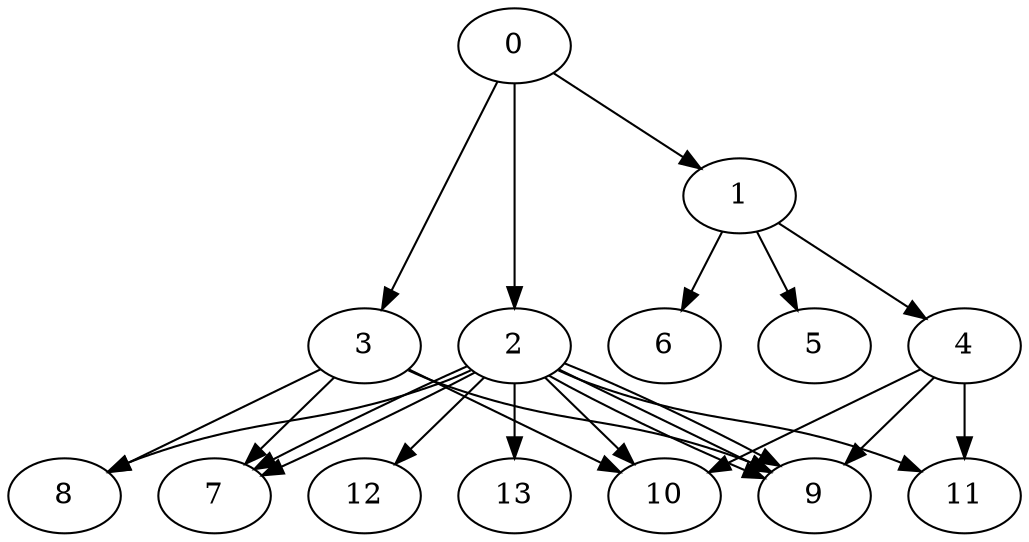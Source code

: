 digraph "OutTree-Balanced-MaxBf-3_Nodes_11_CCR_0.1_WeightType_Random" {
	0	 [Weight=50];
	1	 [Weight=70];
	0 -> 1	 [Weight=9];
	2	 [Weight=90];
	0 -> 2	 [Weight=7];
	3	 [Weight=100];
	0 -> 3	 [Weight=4];
	4	 [Weight=40];
	1 -> 4	 [Weight=10];
	5	 [Weight=20];
	1 -> 5	 [Weight=7];
	6	 [Weight=100];
	1 -> 6	 [Weight=5];
	7	 [Weight=80];
	2 -> 7	 [Weight=5];
	8	 [Weight=50];
	2 -> 8	 [Weight=3];
	9	 [Weight=20];
	2 -> 9	 [Weight=10];
	10	 [Weight=20];
	3 -> 10	 [Weight=4];
	3 -> 7 [Weight=6];
	3 -> 8 [Weight=6];
	3 -> 9 [Weight=6];
	11	 [Weight=20];
	4 -> 9 [Weight=6];
    4 -> 10 [Weight=6];
    4 -> 11 [Weight=6];
    12	 [Weight=20];
    	2 -> 10	 [Weight=4];
    	2 -> 7 [Weight=6];
    	2 -> 12 [Weight=6];
    	2 -> 9 [Weight=6];
    	13	 [Weight=20];
    	2 -> 9 [Weight=6];
        2 -> 11 [Weight=6];
        2 -> 13 [Weight=6];
}

